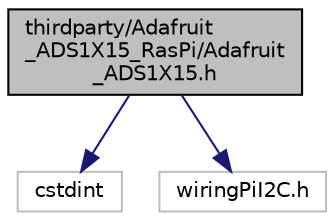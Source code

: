 digraph "thirdparty/Adafruit_ADS1X15_RasPi/Adafruit_ADS1X15.h"
{
 // LATEX_PDF_SIZE
  edge [fontname="Helvetica",fontsize="10",labelfontname="Helvetica",labelfontsize="10"];
  node [fontname="Helvetica",fontsize="10",shape=record];
  Node1 [label="thirdparty/Adafruit\l_ADS1X15_RasPi/Adafruit\l_ADS1X15.h",height=0.2,width=0.4,color="black", fillcolor="grey75", style="filled", fontcolor="black",tooltip=" "];
  Node1 -> Node2 [color="midnightblue",fontsize="10",style="solid",fontname="Helvetica"];
  Node2 [label="cstdint",height=0.2,width=0.4,color="grey75", fillcolor="white", style="filled",tooltip=" "];
  Node1 -> Node3 [color="midnightblue",fontsize="10",style="solid",fontname="Helvetica"];
  Node3 [label="wiringPiI2C.h",height=0.2,width=0.4,color="grey75", fillcolor="white", style="filled",tooltip=" "];
}
